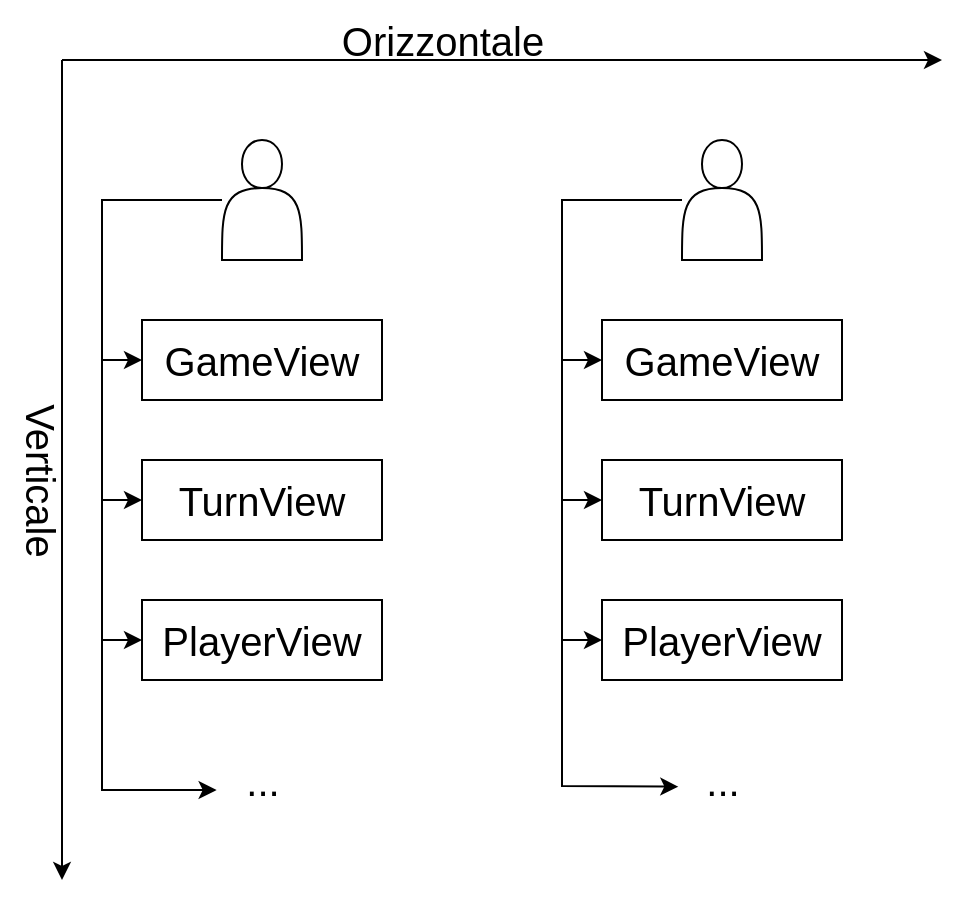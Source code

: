 <mxfile pages="2">
    <diagram name="GameLoop logics" id="K8I0entXAn2vORYXvAi0">
        <mxGraphModel dx="986" dy="680" grid="1" gridSize="10" guides="1" tooltips="1" connect="1" arrows="1" fold="1" page="1" pageScale="1" pageWidth="827" pageHeight="1169" math="0" shadow="0">
            <root>
                <mxCell id="0"/>
                <mxCell id="1" parent="0"/>
                <mxCell id="BNAG0QfDaG9eM-Oy9-AB-8" style="edgeStyle=none;html=1;entryX=0;entryY=0.5;entryDx=0;entryDy=0;fontSize=20;rounded=0;" edge="1" parent="1" source="BNAG0QfDaG9eM-Oy9-AB-1" target="BNAG0QfDaG9eM-Oy9-AB-4">
                    <mxGeometry relative="1" as="geometry">
                        <Array as="points">
                            <mxPoint x="60" y="110"/>
                            <mxPoint x="60" y="190"/>
                        </Array>
                    </mxGeometry>
                </mxCell>
                <mxCell id="BNAG0QfDaG9eM-Oy9-AB-9" style="edgeStyle=none;rounded=0;html=1;entryX=0;entryY=0.5;entryDx=0;entryDy=0;fontSize=20;" edge="1" parent="1" source="BNAG0QfDaG9eM-Oy9-AB-1" target="BNAG0QfDaG9eM-Oy9-AB-5">
                    <mxGeometry relative="1" as="geometry">
                        <Array as="points">
                            <mxPoint x="60" y="110"/>
                            <mxPoint x="60" y="260"/>
                        </Array>
                    </mxGeometry>
                </mxCell>
                <mxCell id="BNAG0QfDaG9eM-Oy9-AB-10" style="edgeStyle=none;rounded=0;html=1;entryX=0;entryY=0.5;entryDx=0;entryDy=0;fontSize=20;" edge="1" parent="1" source="BNAG0QfDaG9eM-Oy9-AB-1" target="BNAG0QfDaG9eM-Oy9-AB-6">
                    <mxGeometry relative="1" as="geometry">
                        <Array as="points">
                            <mxPoint x="60" y="110"/>
                            <mxPoint x="60" y="330"/>
                        </Array>
                    </mxGeometry>
                </mxCell>
                <mxCell id="BNAG0QfDaG9eM-Oy9-AB-19" style="edgeStyle=none;rounded=0;html=1;entryX=-0.067;entryY=0.625;entryDx=0;entryDy=0;entryPerimeter=0;fontSize=20;" edge="1" parent="1" source="BNAG0QfDaG9eM-Oy9-AB-1" target="BNAG0QfDaG9eM-Oy9-AB-7">
                    <mxGeometry relative="1" as="geometry">
                        <Array as="points">
                            <mxPoint x="60" y="110"/>
                            <mxPoint x="60" y="405"/>
                        </Array>
                    </mxGeometry>
                </mxCell>
                <mxCell id="BNAG0QfDaG9eM-Oy9-AB-1" value="" style="shape=actor;whiteSpace=wrap;html=1;" vertex="1" parent="1">
                    <mxGeometry x="120" y="80" width="40" height="60" as="geometry"/>
                </mxCell>
                <mxCell id="BNAG0QfDaG9eM-Oy9-AB-4" value="&lt;font style=&quot;font-size: 20px;&quot;&gt;GameView&lt;/font&gt;" style="rounded=0;whiteSpace=wrap;html=1;" vertex="1" parent="1">
                    <mxGeometry x="80" y="170" width="120" height="40" as="geometry"/>
                </mxCell>
                <mxCell id="BNAG0QfDaG9eM-Oy9-AB-5" value="&lt;font style=&quot;font-size: 20px;&quot;&gt;TurnView&lt;/font&gt;" style="rounded=0;whiteSpace=wrap;html=1;" vertex="1" parent="1">
                    <mxGeometry x="80" y="240" width="120" height="40" as="geometry"/>
                </mxCell>
                <mxCell id="BNAG0QfDaG9eM-Oy9-AB-6" value="&lt;font style=&quot;font-size: 20px;&quot;&gt;PlayerView&lt;/font&gt;" style="rounded=0;whiteSpace=wrap;html=1;" vertex="1" parent="1">
                    <mxGeometry x="80" y="310" width="120" height="40" as="geometry"/>
                </mxCell>
                <mxCell id="BNAG0QfDaG9eM-Oy9-AB-7" value="&lt;font style=&quot;font-size: 20px;&quot;&gt;...&lt;/font&gt;" style="text;html=1;align=center;verticalAlign=middle;resizable=0;points=[];autosize=1;strokeColor=none;fillColor=none;" vertex="1" parent="1">
                    <mxGeometry x="120" y="380" width="40" height="40" as="geometry"/>
                </mxCell>
                <mxCell id="BNAG0QfDaG9eM-Oy9-AB-11" style="edgeStyle=none;html=1;entryX=0;entryY=0.5;entryDx=0;entryDy=0;fontSize=20;rounded=0;" edge="1" parent="1" source="BNAG0QfDaG9eM-Oy9-AB-14" target="BNAG0QfDaG9eM-Oy9-AB-15">
                    <mxGeometry relative="1" as="geometry">
                        <Array as="points">
                            <mxPoint x="290" y="110"/>
                            <mxPoint x="290" y="190"/>
                        </Array>
                    </mxGeometry>
                </mxCell>
                <mxCell id="BNAG0QfDaG9eM-Oy9-AB-12" style="edgeStyle=none;rounded=0;html=1;entryX=0;entryY=0.5;entryDx=0;entryDy=0;fontSize=20;" edge="1" parent="1" source="BNAG0QfDaG9eM-Oy9-AB-14" target="BNAG0QfDaG9eM-Oy9-AB-16">
                    <mxGeometry relative="1" as="geometry">
                        <Array as="points">
                            <mxPoint x="290" y="110"/>
                            <mxPoint x="290" y="260"/>
                        </Array>
                    </mxGeometry>
                </mxCell>
                <mxCell id="BNAG0QfDaG9eM-Oy9-AB-13" style="edgeStyle=none;rounded=0;html=1;entryX=0;entryY=0.5;entryDx=0;entryDy=0;fontSize=20;" edge="1" parent="1" source="BNAG0QfDaG9eM-Oy9-AB-14" target="BNAG0QfDaG9eM-Oy9-AB-17">
                    <mxGeometry relative="1" as="geometry">
                        <Array as="points">
                            <mxPoint x="290" y="110"/>
                            <mxPoint x="290" y="330"/>
                        </Array>
                    </mxGeometry>
                </mxCell>
                <mxCell id="BNAG0QfDaG9eM-Oy9-AB-20" style="edgeStyle=none;rounded=0;html=1;entryX=-0.046;entryY=0.583;entryDx=0;entryDy=0;entryPerimeter=0;fontSize=20;" edge="1" parent="1" source="BNAG0QfDaG9eM-Oy9-AB-14" target="BNAG0QfDaG9eM-Oy9-AB-18">
                    <mxGeometry relative="1" as="geometry">
                        <Array as="points">
                            <mxPoint x="290" y="110"/>
                            <mxPoint x="290" y="403"/>
                        </Array>
                    </mxGeometry>
                </mxCell>
                <mxCell id="BNAG0QfDaG9eM-Oy9-AB-14" value="" style="shape=actor;whiteSpace=wrap;html=1;" vertex="1" parent="1">
                    <mxGeometry x="350" y="80" width="40" height="60" as="geometry"/>
                </mxCell>
                <mxCell id="BNAG0QfDaG9eM-Oy9-AB-15" value="&lt;font style=&quot;font-size: 20px;&quot;&gt;GameView&lt;/font&gt;" style="rounded=0;whiteSpace=wrap;html=1;" vertex="1" parent="1">
                    <mxGeometry x="310" y="170" width="120" height="40" as="geometry"/>
                </mxCell>
                <mxCell id="BNAG0QfDaG9eM-Oy9-AB-16" value="&lt;font style=&quot;font-size: 20px;&quot;&gt;TurnView&lt;/font&gt;" style="rounded=0;whiteSpace=wrap;html=1;" vertex="1" parent="1">
                    <mxGeometry x="310" y="240" width="120" height="40" as="geometry"/>
                </mxCell>
                <mxCell id="BNAG0QfDaG9eM-Oy9-AB-17" value="&lt;font style=&quot;font-size: 20px;&quot;&gt;PlayerView&lt;/font&gt;" style="rounded=0;whiteSpace=wrap;html=1;" vertex="1" parent="1">
                    <mxGeometry x="310" y="310" width="120" height="40" as="geometry"/>
                </mxCell>
                <mxCell id="BNAG0QfDaG9eM-Oy9-AB-18" value="&lt;font style=&quot;font-size: 20px;&quot;&gt;...&lt;/font&gt;" style="text;html=1;align=center;verticalAlign=middle;resizable=0;points=[];autosize=1;strokeColor=none;fillColor=none;" vertex="1" parent="1">
                    <mxGeometry x="350" y="380" width="40" height="40" as="geometry"/>
                </mxCell>
                <mxCell id="BNAG0QfDaG9eM-Oy9-AB-22" value="" style="endArrow=classic;html=1;rounded=0;fontSize=20;" edge="1" parent="1">
                    <mxGeometry width="50" height="50" relative="1" as="geometry">
                        <mxPoint x="40" y="40" as="sourcePoint"/>
                        <mxPoint x="480" y="40" as="targetPoint"/>
                    </mxGeometry>
                </mxCell>
                <mxCell id="BNAG0QfDaG9eM-Oy9-AB-23" value="Orizzontale" style="text;html=1;align=center;verticalAlign=middle;resizable=0;points=[];autosize=1;strokeColor=none;fillColor=none;fontSize=20;" vertex="1" parent="1">
                    <mxGeometry x="170" y="10" width="120" height="40" as="geometry"/>
                </mxCell>
                <mxCell id="BNAG0QfDaG9eM-Oy9-AB-24" value="" style="endArrow=classic;html=1;rounded=0;fontSize=20;" edge="1" parent="1">
                    <mxGeometry width="50" height="50" relative="1" as="geometry">
                        <mxPoint x="40" y="40" as="sourcePoint"/>
                        <mxPoint x="40" y="450" as="targetPoint"/>
                    </mxGeometry>
                </mxCell>
                <mxCell id="BNAG0QfDaG9eM-Oy9-AB-25" value="Verticale" style="text;html=1;align=center;verticalAlign=middle;resizable=0;points=[];autosize=1;strokeColor=none;fillColor=none;fontSize=20;rotation=90;" vertex="1" parent="1">
                    <mxGeometry x="-20" y="230" width="100" height="40" as="geometry"/>
                </mxCell>
            </root>
        </mxGraphModel>
    </diagram>
    <diagram id="ECH3pPtd6QQJtXg-LJKk" name="Struttura Progetto">
        <mxGraphModel dx="1130" dy="787" grid="1" gridSize="10" guides="1" tooltips="1" connect="1" arrows="1" fold="1" page="1" pageScale="1" pageWidth="827" pageHeight="1169" math="0" shadow="0">
            <root>
                <mxCell id="0"/>
                <mxCell id="1" parent="0"/>
                <mxCell id="9Mm-cmHZhTrKChTn1MuW-1" style="edgeStyle=none;rounded=0;html=1;entryX=0;entryY=0.5;entryDx=0;entryDy=0;fontSize=21;endArrow=none;endFill=0;exitX=1;exitY=0.5;exitDx=0;exitDy=0;" edge="1" parent="1" source="9Mm-cmHZhTrKChTn1MuW-13" target="9Mm-cmHZhTrKChTn1MuW-8">
                    <mxGeometry relative="1" as="geometry">
                        <mxPoint x="330.0" y="285" as="sourcePoint"/>
                    </mxGeometry>
                </mxCell>
                <mxCell id="9Mm-cmHZhTrKChTn1MuW-2" value="joins" style="edgeLabel;html=1;align=center;verticalAlign=middle;resizable=0;points=[];fontSize=21;" vertex="1" connectable="0" parent="9Mm-cmHZhTrKChTn1MuW-1">
                    <mxGeometry x="-0.136" relative="1" as="geometry">
                        <mxPoint x="21" as="offset"/>
                    </mxGeometry>
                </mxCell>
                <mxCell id="9Mm-cmHZhTrKChTn1MuW-3" value="0..2" style="edgeLabel;html=1;align=center;verticalAlign=middle;resizable=0;points=[];fontSize=21;" vertex="1" connectable="0" parent="9Mm-cmHZhTrKChTn1MuW-1">
                    <mxGeometry x="-0.85" y="-1" relative="1" as="geometry">
                        <mxPoint x="6" as="offset"/>
                    </mxGeometry>
                </mxCell>
                <mxCell id="9Mm-cmHZhTrKChTn1MuW-4" value="1" style="edgeLabel;html=1;align=center;verticalAlign=middle;resizable=0;points=[];fontSize=21;" vertex="1" connectable="0" parent="9Mm-cmHZhTrKChTn1MuW-1">
                    <mxGeometry x="0.793" relative="1" as="geometry">
                        <mxPoint x="-11" as="offset"/>
                    </mxGeometry>
                </mxCell>
                <mxCell id="9Mm-cmHZhTrKChTn1MuW-5" value="" style="endArrow=diamond;endFill=0;endSize=24;html=1;rounded=0;exitX=0.5;exitY=0;exitDx=0;exitDy=0;entryX=0.5;entryY=1;entryDx=0;entryDy=0;" edge="1" parent="1" source="9Mm-cmHZhTrKChTn1MuW-25" target="9Mm-cmHZhTrKChTn1MuW-17">
                    <mxGeometry width="160" relative="1" as="geometry">
                        <mxPoint x="200" y="500" as="sourcePoint"/>
                        <mxPoint x="200" y="630" as="targetPoint"/>
                        <Array as="points"/>
                    </mxGeometry>
                </mxCell>
                <mxCell id="9Mm-cmHZhTrKChTn1MuW-6" value="&lt;font style=&quot;font-size: 21px;&quot;&gt;0..2&lt;/font&gt;" style="edgeLabel;html=1;align=center;verticalAlign=middle;resizable=0;points=[];" vertex="1" connectable="0" parent="9Mm-cmHZhTrKChTn1MuW-5">
                    <mxGeometry x="-0.819" y="-2" relative="1" as="geometry">
                        <mxPoint x="-2" y="-78" as="offset"/>
                    </mxGeometry>
                </mxCell>
                <mxCell id="9Mm-cmHZhTrKChTn1MuW-7" value="*" style="edgeLabel;html=1;align=center;verticalAlign=middle;resizable=0;points=[];fontSize=21;" vertex="1" connectable="0" parent="9Mm-cmHZhTrKChTn1MuW-5">
                    <mxGeometry x="-0.715" y="2" relative="1" as="geometry">
                        <mxPoint as="offset"/>
                    </mxGeometry>
                </mxCell>
                <mxCell id="9Mm-cmHZhTrKChTn1MuW-8" value="Game" style="rounded=0;whiteSpace=wrap;html=1;fontSize=21;" vertex="1" parent="1">
                    <mxGeometry x="510" y="250" width="120" height="60" as="geometry"/>
                </mxCell>
                <mxCell id="9Mm-cmHZhTrKChTn1MuW-9" style="edgeStyle=orthogonalEdgeStyle;rounded=0;html=1;exitX=0.25;exitY=1;exitDx=0;exitDy=0;entryX=0.5;entryY=0;entryDx=0;entryDy=0;fontSize=21;endArrow=none;endFill=0;" edge="1" parent="1" source="9Mm-cmHZhTrKChTn1MuW-13" target="9Mm-cmHZhTrKChTn1MuW-17">
                    <mxGeometry relative="1" as="geometry"/>
                </mxCell>
                <mxCell id="9Mm-cmHZhTrKChTn1MuW-10" value="holds" style="edgeLabel;html=1;align=center;verticalAlign=middle;resizable=0;points=[];fontSize=21;" vertex="1" connectable="0" parent="9Mm-cmHZhTrKChTn1MuW-9">
                    <mxGeometry x="-0.142" y="-1" relative="1" as="geometry">
                        <mxPoint x="-12" y="-1" as="offset"/>
                    </mxGeometry>
                </mxCell>
                <mxCell id="9Mm-cmHZhTrKChTn1MuW-11" value="1" style="edgeLabel;html=1;align=center;verticalAlign=middle;resizable=0;points=[];fontSize=21;" vertex="1" connectable="0" parent="9Mm-cmHZhTrKChTn1MuW-9">
                    <mxGeometry x="-0.75" y="1" relative="1" as="geometry">
                        <mxPoint as="offset"/>
                    </mxGeometry>
                </mxCell>
                <mxCell id="9Mm-cmHZhTrKChTn1MuW-12" value="1" style="edgeLabel;html=1;align=center;verticalAlign=middle;resizable=0;points=[];fontSize=21;" vertex="1" connectable="0" parent="9Mm-cmHZhTrKChTn1MuW-9">
                    <mxGeometry x="0.797" relative="1" as="geometry">
                        <mxPoint x="4" y="-9" as="offset"/>
                    </mxGeometry>
                </mxCell>
                <mxCell id="9Mm-cmHZhTrKChTn1MuW-13" value="Player" style="rounded=0;whiteSpace=wrap;html=1;fontSize=21;" vertex="1" parent="1">
                    <mxGeometry x="160" y="250" width="120" height="60" as="geometry"/>
                </mxCell>
                <mxCell id="9Mm-cmHZhTrKChTn1MuW-14" style="edgeStyle=orthogonalEdgeStyle;rounded=0;html=1;entryX=0.75;entryY=1;entryDx=0;entryDy=0;strokeWidth=1;fontSize=21;endArrow=diamond;endFill=1;endSize=20;" edge="1" parent="1" source="9Mm-cmHZhTrKChTn1MuW-16" target="9Mm-cmHZhTrKChTn1MuW-8">
                    <mxGeometry relative="1" as="geometry"/>
                </mxCell>
                <mxCell id="9Mm-cmHZhTrKChTn1MuW-15" value="1" style="edgeLabel;html=1;align=center;verticalAlign=middle;resizable=0;points=[];fontSize=21;" vertex="1" connectable="0" parent="9Mm-cmHZhTrKChTn1MuW-14">
                    <mxGeometry x="-0.814" y="1" relative="1" as="geometry">
                        <mxPoint x="1" y="-3" as="offset"/>
                    </mxGeometry>
                </mxCell>
                <mxCell id="9Mm-cmHZhTrKChTn1MuW-16" value="Turn" style="rounded=0;whiteSpace=wrap;html=1;fontSize=21;" vertex="1" parent="1">
                    <mxGeometry x="610" y="420" width="120" height="60" as="geometry"/>
                </mxCell>
                <mxCell id="9Mm-cmHZhTrKChTn1MuW-17" value="Deck" style="rounded=0;whiteSpace=wrap;html=1;fontSize=21;" vertex="1" parent="1">
                    <mxGeometry x="40" y="420" width="120" height="60" as="geometry"/>
                </mxCell>
                <mxCell id="9Mm-cmHZhTrKChTn1MuW-18" style="edgeStyle=orthogonalEdgeStyle;rounded=0;html=1;entryX=0.25;entryY=1;entryDx=0;entryDy=0;strokeWidth=1;fontSize=21;endArrow=diamond;endFill=1;endSize=20;" edge="1" parent="1" source="9Mm-cmHZhTrKChTn1MuW-20" target="9Mm-cmHZhTrKChTn1MuW-8">
                    <mxGeometry relative="1" as="geometry"/>
                </mxCell>
                <mxCell id="9Mm-cmHZhTrKChTn1MuW-19" value="1" style="edgeLabel;html=1;align=center;verticalAlign=middle;resizable=0;points=[];fontSize=21;" vertex="1" connectable="0" parent="9Mm-cmHZhTrKChTn1MuW-18">
                    <mxGeometry x="-0.85" relative="1" as="geometry">
                        <mxPoint y="-5" as="offset"/>
                    </mxGeometry>
                </mxCell>
                <mxCell id="9Mm-cmHZhTrKChTn1MuW-20" value="BattleField" style="whiteSpace=wrap;html=1;fontSize=21;" vertex="1" parent="1">
                    <mxGeometry x="390" y="420" width="120" height="60" as="geometry"/>
                </mxCell>
                <mxCell id="9Mm-cmHZhTrKChTn1MuW-21" style="edgeStyle=orthogonalEdgeStyle;html=1;entryX=0.5;entryY=1;entryDx=0;entryDy=0;fontSize=21;endArrow=none;endFill=0;exitX=1;exitY=0.5;exitDx=0;exitDy=0;strokeWidth=1;rounded=0;endSize=20;" edge="1" parent="1" source="9Mm-cmHZhTrKChTn1MuW-25" target="9Mm-cmHZhTrKChTn1MuW-20">
                    <mxGeometry relative="1" as="geometry"/>
                </mxCell>
                <mxCell id="9Mm-cmHZhTrKChTn1MuW-22" value="0..1" style="edgeLabel;html=1;align=center;verticalAlign=middle;resizable=0;points=[];fontSize=21;" vertex="1" connectable="0" parent="9Mm-cmHZhTrKChTn1MuW-21">
                    <mxGeometry x="0.801" y="1" relative="1" as="geometry">
                        <mxPoint x="1" y="-15" as="offset"/>
                    </mxGeometry>
                </mxCell>
                <mxCell id="9Mm-cmHZhTrKChTn1MuW-23" value="*" style="edgeLabel;html=1;align=center;verticalAlign=middle;resizable=0;points=[];fontSize=21;" vertex="1" connectable="0" parent="9Mm-cmHZhTrKChTn1MuW-21">
                    <mxGeometry x="-0.932" y="1" relative="1" as="geometry">
                        <mxPoint as="offset"/>
                    </mxGeometry>
                </mxCell>
                <mxCell id="9Mm-cmHZhTrKChTn1MuW-24" value="is placed in" style="edgeLabel;html=1;align=center;verticalAlign=middle;resizable=0;points=[];fontSize=21;" vertex="1" connectable="0" parent="9Mm-cmHZhTrKChTn1MuW-21">
                    <mxGeometry x="0.104" y="1" relative="1" as="geometry">
                        <mxPoint as="offset"/>
                    </mxGeometry>
                </mxCell>
                <mxCell id="9Mm-cmHZhTrKChTn1MuW-25" value="Card" style="rounded=0;whiteSpace=wrap;html=1;fontSize=21;" vertex="1" parent="1">
                    <mxGeometry x="40" y="610" width="120" height="60" as="geometry"/>
                </mxCell>
            </root>
        </mxGraphModel>
    </diagram>
    <diagram id="wANbDn2j-jqP6U3QL-yj" name="daisy chain">
        <mxGraphModel dx="1183" dy="816" grid="1" gridSize="10" guides="1" tooltips="1" connect="1" arrows="1" fold="1" page="1" pageScale="1" pageWidth="850" pageHeight="1100" math="0" shadow="0">
            <root>
                <mxCell id="0"/>
                <mxCell id="1" parent="0"/>
                <mxCell id="u9k8YTGe8svrHLL1ocL_-1" style="edgeStyle=none;html=1;exitX=0.25;exitY=1;exitDx=0;exitDy=0;entryX=0.5;entryY=0;entryDx=0;entryDy=0;fontSize=25;" parent="1" source="u9k8YTGe8svrHLL1ocL_-3" target="u9k8YTGe8svrHLL1ocL_-8" edge="1">
                    <mxGeometry relative="1" as="geometry"/>
                </mxCell>
                <mxCell id="u9k8YTGe8svrHLL1ocL_-2" style="edgeStyle=none;html=1;exitX=0.75;exitY=1;exitDx=0;exitDy=0;entryX=0.5;entryY=0;entryDx=0;entryDy=0;fontSize=25;" parent="1" source="u9k8YTGe8svrHLL1ocL_-3" target="u9k8YTGe8svrHLL1ocL_-9" edge="1">
                    <mxGeometry relative="1" as="geometry"/>
                </mxCell>
                <mxCell id="u9k8YTGe8svrHLL1ocL_-3" value="CLIENT 1" style="rounded=0;whiteSpace=wrap;html=1;" parent="1" vertex="1">
                    <mxGeometry x="70" y="430" width="120" height="60" as="geometry"/>
                </mxCell>
                <mxCell id="u9k8YTGe8svrHLL1ocL_-4" style="edgeStyle=none;html=1;exitX=0.25;exitY=1;exitDx=0;exitDy=0;entryX=0.5;entryY=0;entryDx=0;entryDy=0;fontSize=25;" parent="1" source="u9k8YTGe8svrHLL1ocL_-6" target="u9k8YTGe8svrHLL1ocL_-10" edge="1">
                    <mxGeometry relative="1" as="geometry"/>
                </mxCell>
                <mxCell id="u9k8YTGe8svrHLL1ocL_-5" style="edgeStyle=none;html=1;exitX=0.75;exitY=1;exitDx=0;exitDy=0;entryX=0.5;entryY=0;entryDx=0;entryDy=0;fontSize=25;" parent="1" source="u9k8YTGe8svrHLL1ocL_-6" target="u9k8YTGe8svrHLL1ocL_-11" edge="1">
                    <mxGeometry relative="1" as="geometry"/>
                </mxCell>
                <mxCell id="u9k8YTGe8svrHLL1ocL_-6" value="CLIENT 2" style="rounded=0;whiteSpace=wrap;html=1;" parent="1" vertex="1">
                    <mxGeometry x="390" y="430" width="120" height="60" as="geometry"/>
                </mxCell>
                <mxCell id="u9k8YTGe8svrHLL1ocL_-7" value="&lt;font style=&quot;font-size: 25px;&quot;&gt;...&lt;/font&gt;" style="text;html=1;align=center;verticalAlign=middle;resizable=0;points=[];autosize=1;strokeColor=none;fillColor=none;" parent="1" vertex="1">
                    <mxGeometry x="710" y="440" width="40" height="40" as="geometry"/>
                </mxCell>
                <mxCell id="u9k8YTGe8svrHLL1ocL_-8" value="VIEW 1" style="rounded=0;whiteSpace=wrap;html=1;" parent="1" vertex="1">
                    <mxGeometry x="10" y="535" width="100" height="50" as="geometry"/>
                </mxCell>
                <mxCell id="u9k8YTGe8svrHLL1ocL_-9" value="MODEL 1" style="rounded=0;whiteSpace=wrap;html=1;" parent="1" vertex="1">
                    <mxGeometry x="150" y="535" width="100" height="50" as="geometry"/>
                </mxCell>
                <mxCell id="u9k8YTGe8svrHLL1ocL_-10" value="VIEW 2" style="rounded=0;whiteSpace=wrap;html=1;" parent="1" vertex="1">
                    <mxGeometry x="330" y="535" width="100" height="50" as="geometry"/>
                </mxCell>
                <mxCell id="u9k8YTGe8svrHLL1ocL_-11" value="MODEL 2" style="rounded=0;whiteSpace=wrap;html=1;" parent="1" vertex="1">
                    <mxGeometry x="470" y="535" width="100" height="50" as="geometry"/>
                </mxCell>
                <mxCell id="u9k8YTGe8svrHLL1ocL_-12" style="edgeStyle=none;html=1;exitX=0.31;exitY=0.8;exitDx=0;exitDy=0;exitPerimeter=0;entryX=0.5;entryY=0;entryDx=0;entryDy=0;fontSize=25;" parent="1" source="u9k8YTGe8svrHLL1ocL_-15" target="u9k8YTGe8svrHLL1ocL_-3" edge="1">
                    <mxGeometry relative="1" as="geometry"/>
                </mxCell>
                <mxCell id="u9k8YTGe8svrHLL1ocL_-13" style="edgeStyle=none;html=1;exitX=0.55;exitY=0.95;exitDx=0;exitDy=0;exitPerimeter=0;entryX=0.5;entryY=0;entryDx=0;entryDy=0;fontSize=25;" parent="1" source="u9k8YTGe8svrHLL1ocL_-15" target="u9k8YTGe8svrHLL1ocL_-6" edge="1">
                    <mxGeometry relative="1" as="geometry"/>
                </mxCell>
                <mxCell id="u9k8YTGe8svrHLL1ocL_-14" style="edgeStyle=none;html=1;exitX=0.8;exitY=0.8;exitDx=0;exitDy=0;exitPerimeter=0;entryX=0.425;entryY=0.025;entryDx=0;entryDy=0;entryPerimeter=0;fontSize=25;" parent="1" source="u9k8YTGe8svrHLL1ocL_-15" target="u9k8YTGe8svrHLL1ocL_-7" edge="1">
                    <mxGeometry relative="1" as="geometry"/>
                </mxCell>
                <mxCell id="u9k8YTGe8svrHLL1ocL_-15" value="Reflector" style="ellipse;shape=cloud;whiteSpace=wrap;html=1;fontSize=25;" parent="1" vertex="1">
                    <mxGeometry x="180" y="260" width="490" height="120" as="geometry"/>
                </mxCell>
                <mxCell id="u9k8YTGe8svrHLL1ocL_-16" style="edgeStyle=orthogonalEdgeStyle;html=1;entryX=0.5;entryY=1;entryDx=0;entryDy=0;fontSize=25;fontColor=#FF0000;strokeColor=#FF0000;" parent="1" source="u9k8YTGe8svrHLL1ocL_-19" target="u9k8YTGe8svrHLL1ocL_-9" edge="1">
                    <mxGeometry relative="1" as="geometry">
                        <Array as="points">
                            <mxPoint x="200" y="660"/>
                        </Array>
                    </mxGeometry>
                </mxCell>
                <mxCell id="u9k8YTGe8svrHLL1ocL_-17" style="edgeStyle=orthogonalEdgeStyle;html=1;entryX=0.5;entryY=1;entryDx=0;entryDy=0;fontSize=25;fontColor=#FF0000;strokeColor=#FF0000;" parent="1" source="u9k8YTGe8svrHLL1ocL_-19" target="u9k8YTGe8svrHLL1ocL_-11" edge="1">
                    <mxGeometry relative="1" as="geometry"/>
                </mxCell>
                <mxCell id="u9k8YTGe8svrHLL1ocL_-18" style="edgeStyle=orthogonalEdgeStyle;html=1;entryX=0.466;entryY=1.026;entryDx=0;entryDy=0;entryPerimeter=0;fontSize=25;fontColor=#FF0000;strokeColor=#FF0000;" parent="1" source="u9k8YTGe8svrHLL1ocL_-19" target="u9k8YTGe8svrHLL1ocL_-7" edge="1">
                    <mxGeometry relative="1" as="geometry"/>
                </mxCell>
                <mxCell id="u9k8YTGe8svrHLL1ocL_-19" value="&lt;font color=&quot;#ff0000&quot;&gt;BIT-IDENTICAL&lt;/font&gt;" style="text;html=1;align=center;verticalAlign=middle;resizable=0;points=[];autosize=1;strokeColor=none;fillColor=none;fontSize=25;" parent="1" vertex="1">
                    <mxGeometry x="260" y="640" width="200" height="40" as="geometry"/>
                </mxCell>
                <mxCell id="u9k8YTGe8svrHLL1ocL_-20" value="CLIENT 1" style="rounded=0;whiteSpace=wrap;html=1;" parent="1" vertex="1">
                    <mxGeometry x="70" y="430" width="120" height="60" as="geometry"/>
                </mxCell>
                <mxCell id="u9k8YTGe8svrHLL1ocL_-21" style="edgeStyle=none;html=1;exitX=0.25;exitY=1;exitDx=0;exitDy=0;entryX=0.5;entryY=0;entryDx=0;entryDy=0;fontSize=25;" parent="1" source="u9k8YTGe8svrHLL1ocL_-20" target="u9k8YTGe8svrHLL1ocL_-22" edge="1">
                    <mxGeometry relative="1" as="geometry"/>
                </mxCell>
                <mxCell id="u9k8YTGe8svrHLL1ocL_-22" value="VIEW 1" style="rounded=0;whiteSpace=wrap;html=1;" parent="1" vertex="1">
                    <mxGeometry x="10" y="535" width="100" height="50" as="geometry"/>
                </mxCell>
                <mxCell id="u9k8YTGe8svrHLL1ocL_-23" style="edgeStyle=none;html=1;exitX=0.75;exitY=1;exitDx=0;exitDy=0;entryX=0.5;entryY=0;entryDx=0;entryDy=0;fontSize=25;" parent="1" source="u9k8YTGe8svrHLL1ocL_-20" edge="1">
                    <mxGeometry relative="1" as="geometry">
                        <mxPoint x="200.0" y="535" as="targetPoint"/>
                    </mxGeometry>
                </mxCell>
                <mxCell id="u9k8YTGe8svrHLL1ocL_-24" style="edgeStyle=orthogonalEdgeStyle;html=1;exitX=1;exitY=0.5;exitDx=0;exitDy=0;entryX=0.5;entryY=0;entryDx=0;entryDy=0;entryPerimeter=0;" parent="1" source="u9k8YTGe8svrHLL1ocL_-27" target="u9k8YTGe8svrHLL1ocL_-37" edge="1">
                    <mxGeometry relative="1" as="geometry"/>
                </mxCell>
                <mxCell id="u9k8YTGe8svrHLL1ocL_-25" style="edgeStyle=orthogonalEdgeStyle;html=1;exitX=0.5;exitY=1;exitDx=0;exitDy=0;entryX=0.5;entryY=0;entryDx=0;entryDy=0;" parent="1" source="u9k8YTGe8svrHLL1ocL_-27" target="u9k8YTGe8svrHLL1ocL_-33" edge="1">
                    <mxGeometry relative="1" as="geometry"/>
                </mxCell>
                <mxCell id="u9k8YTGe8svrHLL1ocL_-26" style="edgeStyle=orthogonalEdgeStyle;html=1;exitX=0;exitY=0.5;exitDx=0;exitDy=0;entryX=0.5;entryY=0;entryDx=0;entryDy=0;" parent="1" source="u9k8YTGe8svrHLL1ocL_-27" target="u9k8YTGe8svrHLL1ocL_-29" edge="1">
                    <mxGeometry relative="1" as="geometry"/>
                </mxCell>
                <mxCell id="u9k8YTGe8svrHLL1ocL_-27" value="MODEL" style="rounded=0;whiteSpace=wrap;html=1;" parent="1" vertex="1">
                    <mxGeometry x="375" y="790" width="100" height="50" as="geometry"/>
                </mxCell>
                <mxCell id="u9k8YTGe8svrHLL1ocL_-28" style="edgeStyle=orthogonalEdgeStyle;html=1;exitX=0.5;exitY=0;exitDx=0;exitDy=0;entryX=0;entryY=0.5;entryDx=0;entryDy=0;" parent="1" source="u9k8YTGe8svrHLL1ocL_-29" target="u9k8YTGe8svrHLL1ocL_-27" edge="1">
                    <mxGeometry relative="1" as="geometry"/>
                </mxCell>
                <mxCell id="u9k8YTGe8svrHLL1ocL_-29" value="CLIENT 1" style="rounded=0;whiteSpace=wrap;html=1;" parent="1" vertex="1">
                    <mxGeometry x="70" y="970" width="120" height="60" as="geometry"/>
                </mxCell>
                <mxCell id="u9k8YTGe8svrHLL1ocL_-30" style="edgeStyle=none;html=1;entryX=0.5;entryY=0;entryDx=0;entryDy=0;fontSize=25;exitX=0.5;exitY=1;exitDx=0;exitDy=0;" parent="1" source="u9k8YTGe8svrHLL1ocL_-29" target="u9k8YTGe8svrHLL1ocL_-31" edge="1">
                    <mxGeometry relative="1" as="geometry">
                        <mxPoint x="100" y="1030" as="sourcePoint"/>
                    </mxGeometry>
                </mxCell>
                <mxCell id="u9k8YTGe8svrHLL1ocL_-31" value="VIEW 1" style="rounded=0;whiteSpace=wrap;html=1;" parent="1" vertex="1">
                    <mxGeometry x="80" y="1090" width="100" height="50" as="geometry"/>
                </mxCell>
                <mxCell id="u9k8YTGe8svrHLL1ocL_-32" style="edgeStyle=orthogonalEdgeStyle;html=1;exitX=0.5;exitY=0;exitDx=0;exitDy=0;entryX=0.5;entryY=1;entryDx=0;entryDy=0;" parent="1" source="u9k8YTGe8svrHLL1ocL_-33" target="u9k8YTGe8svrHLL1ocL_-27" edge="1">
                    <mxGeometry relative="1" as="geometry"/>
                </mxCell>
                <mxCell id="u9k8YTGe8svrHLL1ocL_-33" value="CLIENT 2" style="rounded=0;whiteSpace=wrap;html=1;" parent="1" vertex="1">
                    <mxGeometry x="365" y="970" width="120" height="60" as="geometry"/>
                </mxCell>
                <mxCell id="u9k8YTGe8svrHLL1ocL_-34" style="edgeStyle=none;html=1;entryX=0.5;entryY=0;entryDx=0;entryDy=0;fontSize=25;exitX=0.5;exitY=1;exitDx=0;exitDy=0;" parent="1" source="u9k8YTGe8svrHLL1ocL_-33" target="u9k8YTGe8svrHLL1ocL_-35" edge="1">
                    <mxGeometry relative="1" as="geometry">
                        <mxPoint x="395" y="1030" as="sourcePoint"/>
                    </mxGeometry>
                </mxCell>
                <mxCell id="u9k8YTGe8svrHLL1ocL_-35" value="VIEW 2" style="rounded=0;whiteSpace=wrap;html=1;" parent="1" vertex="1">
                    <mxGeometry x="375" y="1090" width="100" height="50" as="geometry"/>
                </mxCell>
                <mxCell id="u9k8YTGe8svrHLL1ocL_-36" style="edgeStyle=orthogonalEdgeStyle;html=1;entryX=1;entryY=0.5;entryDx=0;entryDy=0;" parent="1" source="u9k8YTGe8svrHLL1ocL_-37" target="u9k8YTGe8svrHLL1ocL_-27" edge="1">
                    <mxGeometry relative="1" as="geometry">
                        <Array as="points">
                            <mxPoint x="680" y="815"/>
                        </Array>
                    </mxGeometry>
                </mxCell>
                <mxCell id="u9k8YTGe8svrHLL1ocL_-37" value="&lt;font style=&quot;font-size: 25px;&quot;&gt;...&lt;/font&gt;" style="text;html=1;align=center;verticalAlign=middle;resizable=0;points=[];autosize=1;strokeColor=none;fillColor=none;" parent="1" vertex="1">
                    <mxGeometry x="660" y="990" width="40" height="40" as="geometry"/>
                </mxCell>
                <mxCell id="u9k8YTGe8svrHLL1ocL_-38" style="edgeStyle=orthogonalEdgeStyle;html=1;entryX=1;entryY=0.5;entryDx=0;entryDy=0;strokeColor=#000000;fontSize=25;fontColor=#FF0000;endArrow=none;endFill=0;dashed=1;" parent="1" edge="1">
                    <mxGeometry relative="1" as="geometry">
                        <mxPoint x="830" y="720" as="sourcePoint"/>
                        <mxPoint y="720" as="targetPoint"/>
                        <Array as="points">
                            <mxPoint x="205" y="720"/>
                        </Array>
                    </mxGeometry>
                </mxCell>
            </root>
        </mxGraphModel>
    </diagram>
    <diagram id="5SfLwn5_wVqxpOUKxOBn" name="Page-4">
        <mxGraphModel dx="2033" dy="816" grid="1" gridSize="10" guides="1" tooltips="1" connect="1" arrows="1" fold="1" page="1" pageScale="1" pageWidth="850" pageHeight="1100" math="0" shadow="0">
            <root>
                <mxCell id="0"/>
                <mxCell id="1" parent="0"/>
                <mxCell id="BgdJkpTcwvqhxMN9g7JM-1" style="edgeStyle=orthogonalEdgeStyle;html=1;strokeColor=#000000;fontSize=22;exitX=0;exitY=0;exitDx=250;exitDy=100;exitPerimeter=0;entryX=0;entryY=0.5;entryDx=0;entryDy=0;strokeWidth=2;endSize=9;" edge="1" parent="1" source="BgdJkpTcwvqhxMN9g7JM-5" target="BgdJkpTcwvqhxMN9g7JM-14">
                    <mxGeometry relative="1" as="geometry">
                        <mxPoint x="354" y="130" as="sourcePoint"/>
                        <mxPoint x="280" y="40" as="targetPoint"/>
                    </mxGeometry>
                </mxCell>
                <mxCell id="BgdJkpTcwvqhxMN9g7JM-2" value="&lt;font style=&quot;font-size: 18px;&quot;&gt;Input: &quot;button clicked&quot;&lt;/font&gt;" style="edgeLabel;html=1;align=center;verticalAlign=middle;resizable=0;points=[];" vertex="1" connectable="0" parent="BgdJkpTcwvqhxMN9g7JM-1">
                    <mxGeometry x="-0.269" y="-1" relative="1" as="geometry">
                        <mxPoint x="18" y="-1" as="offset"/>
                    </mxGeometry>
                </mxCell>
                <mxCell id="BgdJkpTcwvqhxMN9g7JM-3" style="edgeStyle=orthogonalEdgeStyle;html=1;strokeColor=#000000;fontSize=22;exitX=1;exitY=0.5;exitDx=0;exitDy=0;entryX=-0.004;entryY=0.556;entryDx=0;entryDy=0;entryPerimeter=0;strokeWidth=2;endSize=9;" edge="1" parent="1" source="BgdJkpTcwvqhxMN9g7JM-14" target="BgdJkpTcwvqhxMN9g7JM-9">
                    <mxGeometry relative="1" as="geometry">
                        <mxPoint x="414" y="160" as="sourcePoint"/>
                        <mxPoint x="630" y="120" as="targetPoint"/>
                        <Array as="points"/>
                    </mxGeometry>
                </mxCell>
                <mxCell id="BgdJkpTcwvqhxMN9g7JM-4" value="&lt;font style=&quot;font-size: 18px;&quot;&gt;Output: &quot;new value to show&quot;&lt;/font&gt;" style="edgeLabel;html=1;align=center;verticalAlign=middle;resizable=0;points=[];" vertex="1" connectable="0" parent="BgdJkpTcwvqhxMN9g7JM-3">
                    <mxGeometry x="-0.26" y="-1" relative="1" as="geometry">
                        <mxPoint x="28" y="-1" as="offset"/>
                    </mxGeometry>
                </mxCell>
                <mxCell id="BgdJkpTcwvqhxMN9g7JM-5" value="" style="shape=cube;whiteSpace=wrap;html=1;boundedLbl=1;backgroundOutline=1;darkOpacity=0.05;darkOpacity2=0.1;" vertex="1" parent="1">
                    <mxGeometry x="-90" y="20" width="250" height="180" as="geometry"/>
                </mxCell>
                <mxCell id="BgdJkpTcwvqhxMN9g7JM-6" value="" style="shape=actor;whiteSpace=wrap;html=1;" vertex="1" parent="1">
                    <mxGeometry x="15" y="130" width="40" height="60" as="geometry"/>
                </mxCell>
                <mxCell id="BgdJkpTcwvqhxMN9g7JM-7" value="" style="verticalLabelPosition=bottom;verticalAlign=top;html=1;shape=mxgraph.infographic.shadedCube;isoAngle=15;fillColor=#10739E;strokeColor=none;rotation=-45;" vertex="1" parent="1">
                    <mxGeometry x="-50" y="70" width="40" height="40" as="geometry"/>
                </mxCell>
                <mxCell id="BgdJkpTcwvqhxMN9g7JM-8" value="" style="verticalLabelPosition=bottom;verticalAlign=top;html=1;shape=mxgraph.infographic.shadedPyramid;fillColor=#10739E;strokeColor=none;rotation=25;" vertex="1" parent="1">
                    <mxGeometry x="80" y="100" width="40" height="50" as="geometry"/>
                </mxCell>
                <mxCell id="BgdJkpTcwvqhxMN9g7JM-9" value="" style="shape=cube;whiteSpace=wrap;html=1;boundedLbl=1;backgroundOutline=1;darkOpacity=0.05;darkOpacity2=0.1;" vertex="1" parent="1">
                    <mxGeometry x="710" y="20" width="250" height="180" as="geometry"/>
                </mxCell>
                <mxCell id="BgdJkpTcwvqhxMN9g7JM-10" value="" style="shape=actor;whiteSpace=wrap;html=1;" vertex="1" parent="1">
                    <mxGeometry x="815" y="130" width="40" height="60" as="geometry"/>
                </mxCell>
                <mxCell id="BgdJkpTcwvqhxMN9g7JM-11" value="" style="verticalLabelPosition=bottom;verticalAlign=top;html=1;shape=mxgraph.infographic.shadedCube;isoAngle=15;fillColor=#10739E;strokeColor=none;rotation=-45;" vertex="1" parent="1">
                    <mxGeometry x="750" y="70" width="40" height="40" as="geometry"/>
                </mxCell>
                <mxCell id="BgdJkpTcwvqhxMN9g7JM-12" value="" style="verticalLabelPosition=bottom;verticalAlign=top;html=1;shape=mxgraph.infographic.shadedPyramid;fillColor=#10739E;strokeColor=none;rotation=25;" vertex="1" parent="1">
                    <mxGeometry x="880" y="100" width="40" height="50" as="geometry"/>
                </mxCell>
                <mxCell id="BgdJkpTcwvqhxMN9g7JM-13" style="edgeStyle=none;html=1;entryX=0;entryY=0;entryDx=135;entryDy=180;entryPerimeter=0;rounded=0;strokeWidth=2;endSize=9;" edge="1" parent="1" target="BgdJkpTcwvqhxMN9g7JM-5">
                    <mxGeometry relative="1" as="geometry">
                        <mxPoint x="520" y="130" as="sourcePoint"/>
                        <Array as="points">
                            <mxPoint x="520" y="150"/>
                            <mxPoint x="520" y="270"/>
                            <mxPoint x="45" y="270"/>
                        </Array>
                    </mxGeometry>
                </mxCell>
                <mxCell id="BgdJkpTcwvqhxMN9g7JM-14" value="" style="shape=cylinder;whiteSpace=wrap;html=1;boundedLbl=1;backgroundOutline=1;fontSize=22;" vertex="1" parent="1">
                    <mxGeometry x="384" y="80" width="60" height="80" as="geometry"/>
                </mxCell>
                <mxCell id="BgdJkpTcwvqhxMN9g7JM-15" style="edgeStyle=none;curved=1;html=1;exitX=1;exitY=0.3;exitDx=0;exitDy=0;entryX=0;entryY=0.3;entryDx=0;entryDy=0;strokeWidth=2;endSize=9;" edge="1" parent="1" source="BgdJkpTcwvqhxMN9g7JM-14" target="BgdJkpTcwvqhxMN9g7JM-14">
                    <mxGeometry relative="1" as="geometry">
                        <Array as="points">
                            <mxPoint x="470" y="110"/>
                            <mxPoint x="480" y="50"/>
                            <mxPoint x="350" y="50"/>
                            <mxPoint x="350" y="104"/>
                        </Array>
                    </mxGeometry>
                </mxCell>
                <mxCell id="BgdJkpTcwvqhxMN9g7JM-16" value="&lt;font style=&quot;font-size: 18px;&quot;&gt;Update&lt;/font&gt;" style="edgeLabel;html=1;align=center;verticalAlign=middle;resizable=0;points=[];" vertex="1" connectable="0" parent="BgdJkpTcwvqhxMN9g7JM-15">
                    <mxGeometry x="-0.156" relative="1" as="geometry">
                        <mxPoint x="-22" as="offset"/>
                    </mxGeometry>
                </mxCell>
            </root>
        </mxGraphModel>
    </diagram>
</mxfile>